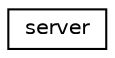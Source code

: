 digraph "Иерархия классов. Графический вид."
{
 // LATEX_PDF_SIZE
  edge [fontname="Helvetica",fontsize="10",labelfontname="Helvetica",labelfontsize="10"];
  node [fontname="Helvetica",fontsize="10",shape=record];
  rankdir="LR";
  Node0 [label="server",height=0.2,width=0.4,color="black", fillcolor="white", style="filled",URL="$classserver.html",tooltip="Создание соединения для работы с клиентом"];
}
